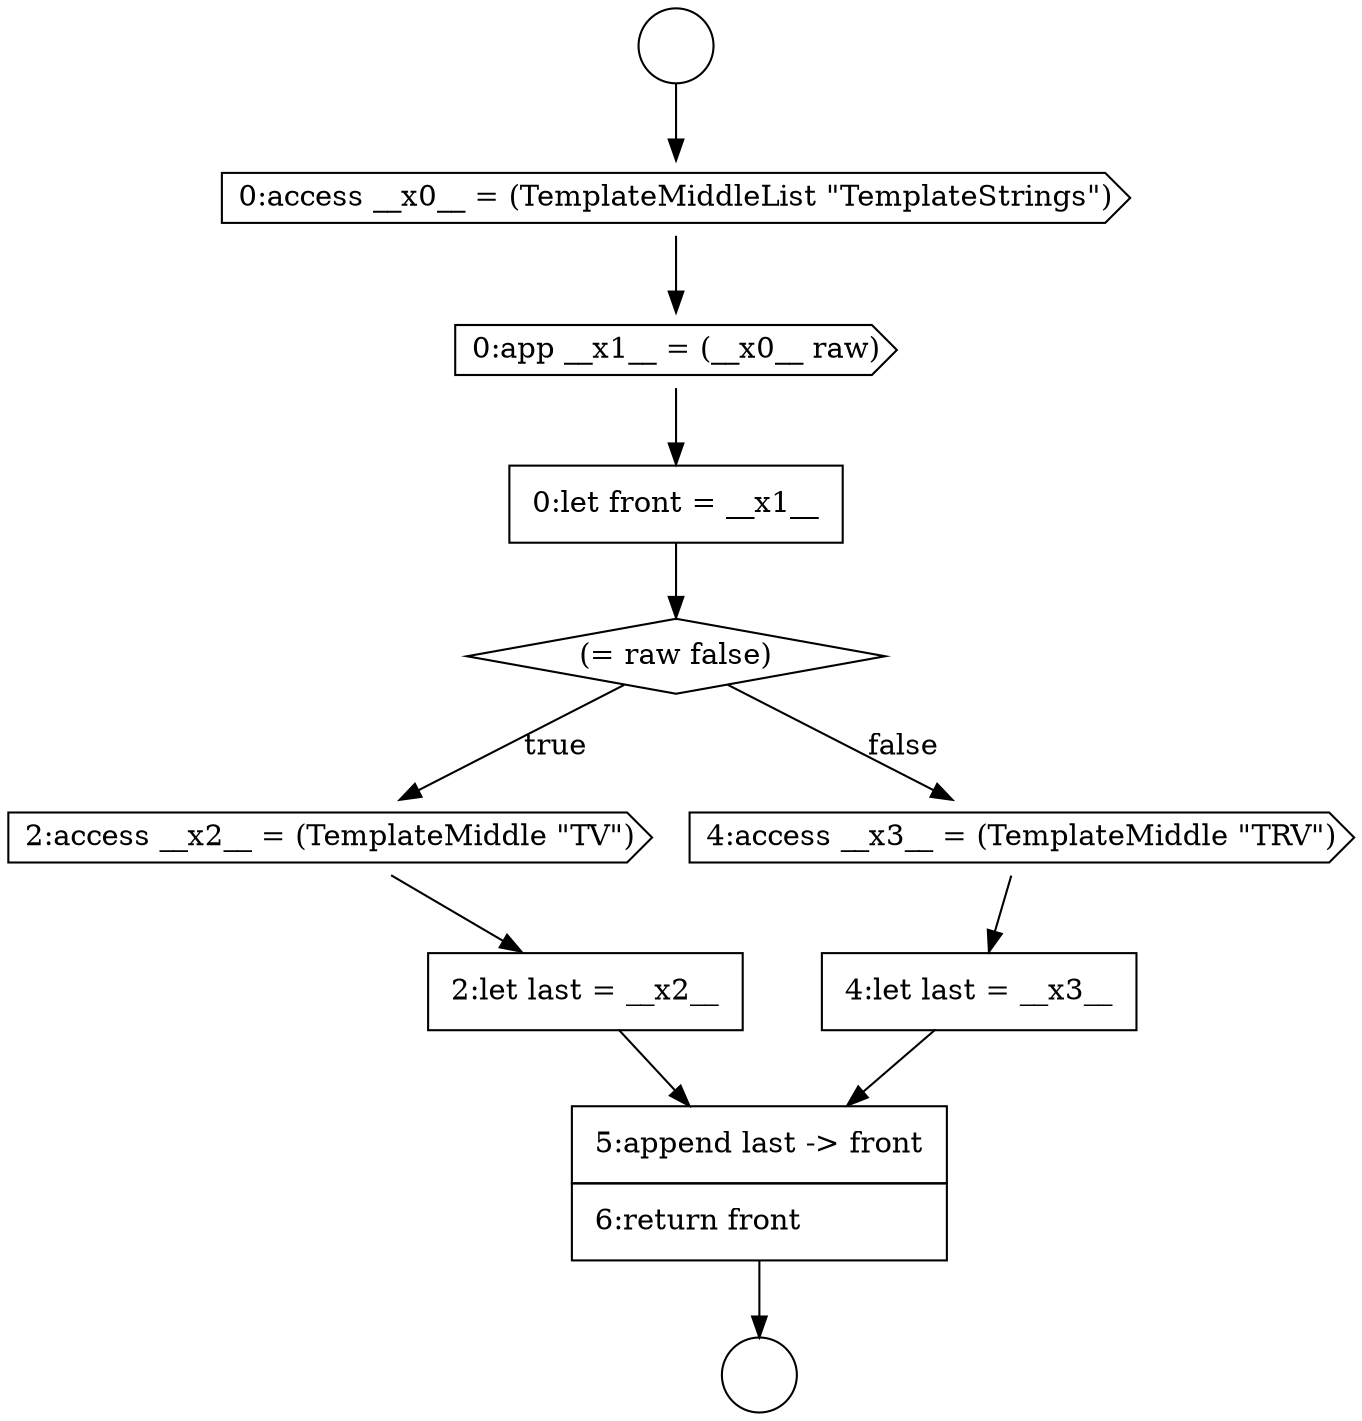 digraph {
  node3635 [shape=none, margin=0, label=<<font color="black">
    <table border="0" cellborder="1" cellspacing="0" cellpadding="10">
      <tr><td align="left">5:append last -&gt; front</td></tr>
      <tr><td align="left">6:return front</td></tr>
    </table>
  </font>> color="black" fillcolor="white" style=filled]
  node3632 [shape=none, margin=0, label=<<font color="black">
    <table border="0" cellborder="1" cellspacing="0" cellpadding="10">
      <tr><td align="left">2:let last = __x2__</td></tr>
    </table>
  </font>> color="black" fillcolor="white" style=filled]
  node3628 [shape=cds, label=<<font color="black">0:app __x1__ = (__x0__ raw)</font>> color="black" fillcolor="white" style=filled]
  node3631 [shape=cds, label=<<font color="black">2:access __x2__ = (TemplateMiddle &quot;TV&quot;)</font>> color="black" fillcolor="white" style=filled]
  node3627 [shape=cds, label=<<font color="black">0:access __x0__ = (TemplateMiddleList &quot;TemplateStrings&quot;)</font>> color="black" fillcolor="white" style=filled]
  node3625 [shape=circle label=" " color="black" fillcolor="white" style=filled]
  node3630 [shape=diamond, label=<<font color="black">(= raw false)</font>> color="black" fillcolor="white" style=filled]
  node3633 [shape=cds, label=<<font color="black">4:access __x3__ = (TemplateMiddle &quot;TRV&quot;)</font>> color="black" fillcolor="white" style=filled]
  node3626 [shape=circle label=" " color="black" fillcolor="white" style=filled]
  node3629 [shape=none, margin=0, label=<<font color="black">
    <table border="0" cellborder="1" cellspacing="0" cellpadding="10">
      <tr><td align="left">0:let front = __x1__</td></tr>
    </table>
  </font>> color="black" fillcolor="white" style=filled]
  node3634 [shape=none, margin=0, label=<<font color="black">
    <table border="0" cellborder="1" cellspacing="0" cellpadding="10">
      <tr><td align="left">4:let last = __x3__</td></tr>
    </table>
  </font>> color="black" fillcolor="white" style=filled]
  node3629 -> node3630 [ color="black"]
  node3631 -> node3632 [ color="black"]
  node3627 -> node3628 [ color="black"]
  node3635 -> node3626 [ color="black"]
  node3632 -> node3635 [ color="black"]
  node3625 -> node3627 [ color="black"]
  node3630 -> node3631 [label=<<font color="black">true</font>> color="black"]
  node3630 -> node3633 [label=<<font color="black">false</font>> color="black"]
  node3634 -> node3635 [ color="black"]
  node3633 -> node3634 [ color="black"]
  node3628 -> node3629 [ color="black"]
}
